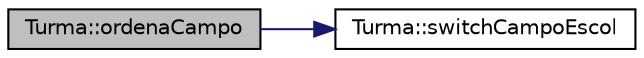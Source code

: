 digraph "Turma::ordenaCampo"
{
 // LATEX_PDF_SIZE
  edge [fontname="Helvetica",fontsize="10",labelfontname="Helvetica",labelfontsize="10"];
  node [fontname="Helvetica",fontsize="10",shape=record];
  rankdir="LR";
  Node1 [label="Turma::ordenaCampo",height=0.2,width=0.4,color="black", fillcolor="grey75", style="filled", fontcolor="black",tooltip="Método para ordenar o objeto alunos de acordo com um determinado campo da classe ALuno."];
  Node1 -> Node2 [color="midnightblue",fontsize="10",style="solid",fontname="Helvetica"];
  Node2 [label="Turma::switchCampoEscol",height=0.2,width=0.4,color="black", fillcolor="white", style="filled",URL="$classTurma.html#aeca03d247789a01e6bb00bd717f27640",tooltip="Método auxiliar interno para facilitar a comparação de alunos a partir de um determinado campo."];
}
